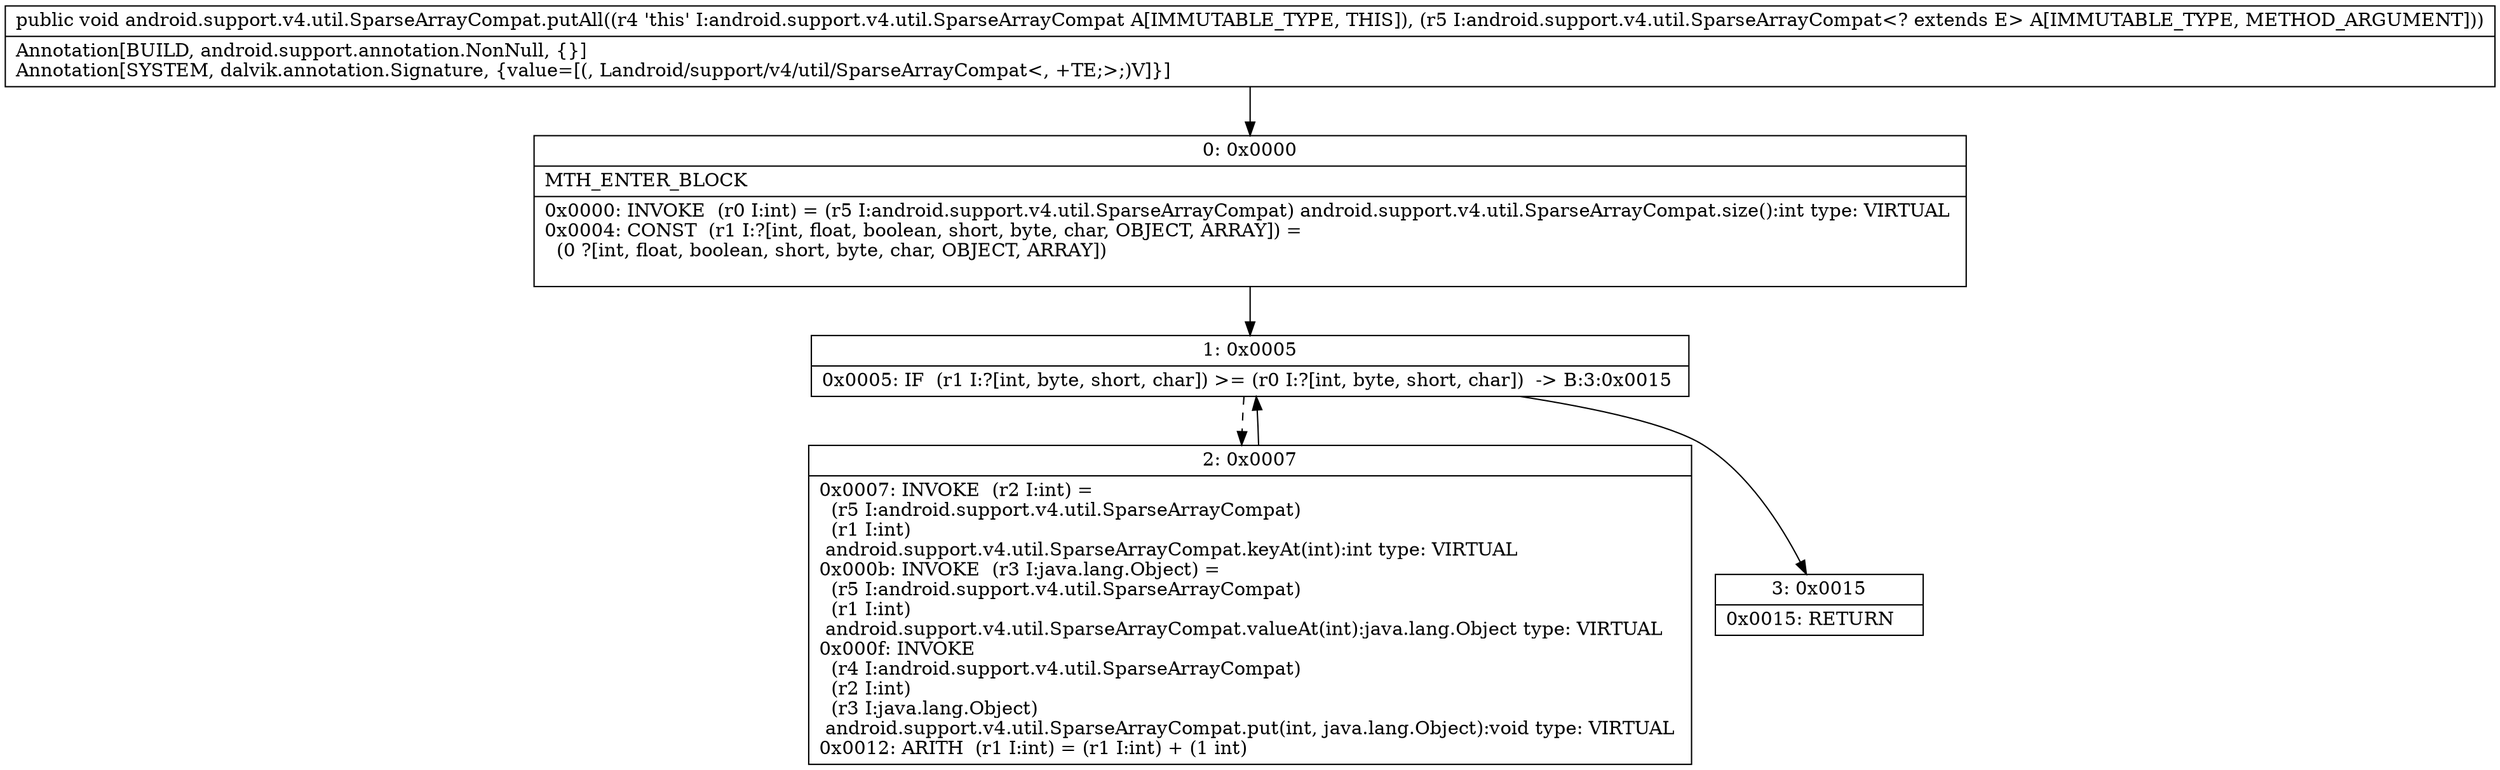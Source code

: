digraph "CFG forandroid.support.v4.util.SparseArrayCompat.putAll(Landroid\/support\/v4\/util\/SparseArrayCompat;)V" {
Node_0 [shape=record,label="{0\:\ 0x0000|MTH_ENTER_BLOCK\l|0x0000: INVOKE  (r0 I:int) = (r5 I:android.support.v4.util.SparseArrayCompat) android.support.v4.util.SparseArrayCompat.size():int type: VIRTUAL \l0x0004: CONST  (r1 I:?[int, float, boolean, short, byte, char, OBJECT, ARRAY]) = \l  (0 ?[int, float, boolean, short, byte, char, OBJECT, ARRAY])\l \l}"];
Node_1 [shape=record,label="{1\:\ 0x0005|0x0005: IF  (r1 I:?[int, byte, short, char]) \>= (r0 I:?[int, byte, short, char])  \-\> B:3:0x0015 \l}"];
Node_2 [shape=record,label="{2\:\ 0x0007|0x0007: INVOKE  (r2 I:int) = \l  (r5 I:android.support.v4.util.SparseArrayCompat)\l  (r1 I:int)\l android.support.v4.util.SparseArrayCompat.keyAt(int):int type: VIRTUAL \l0x000b: INVOKE  (r3 I:java.lang.Object) = \l  (r5 I:android.support.v4.util.SparseArrayCompat)\l  (r1 I:int)\l android.support.v4.util.SparseArrayCompat.valueAt(int):java.lang.Object type: VIRTUAL \l0x000f: INVOKE  \l  (r4 I:android.support.v4.util.SparseArrayCompat)\l  (r2 I:int)\l  (r3 I:java.lang.Object)\l android.support.v4.util.SparseArrayCompat.put(int, java.lang.Object):void type: VIRTUAL \l0x0012: ARITH  (r1 I:int) = (r1 I:int) + (1 int) \l}"];
Node_3 [shape=record,label="{3\:\ 0x0015|0x0015: RETURN   \l}"];
MethodNode[shape=record,label="{public void android.support.v4.util.SparseArrayCompat.putAll((r4 'this' I:android.support.v4.util.SparseArrayCompat A[IMMUTABLE_TYPE, THIS]), (r5 I:android.support.v4.util.SparseArrayCompat\<? extends E\> A[IMMUTABLE_TYPE, METHOD_ARGUMENT]))  | Annotation[BUILD, android.support.annotation.NonNull, \{\}]\lAnnotation[SYSTEM, dalvik.annotation.Signature, \{value=[(, Landroid\/support\/v4\/util\/SparseArrayCompat\<, +TE;\>;)V]\}]\l}"];
MethodNode -> Node_0;
Node_0 -> Node_1;
Node_1 -> Node_2[style=dashed];
Node_1 -> Node_3;
Node_2 -> Node_1;
}

